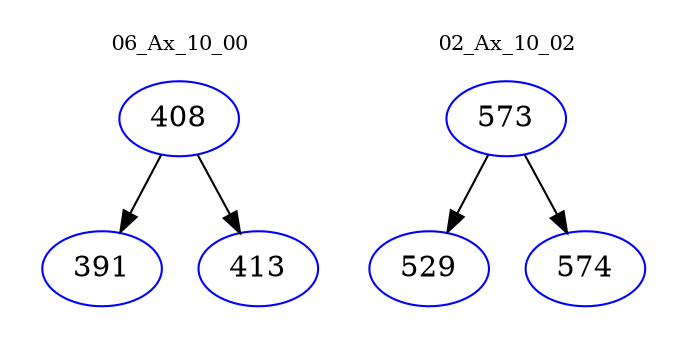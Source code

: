digraph{
subgraph cluster_0 {
color = white
label = "06_Ax_10_00";
fontsize=10;
T0_408 [label="408", color="blue"]
T0_408 -> T0_391 [color="black"]
T0_391 [label="391", color="blue"]
T0_408 -> T0_413 [color="black"]
T0_413 [label="413", color="blue"]
}
subgraph cluster_1 {
color = white
label = "02_Ax_10_02";
fontsize=10;
T1_573 [label="573", color="blue"]
T1_573 -> T1_529 [color="black"]
T1_529 [label="529", color="blue"]
T1_573 -> T1_574 [color="black"]
T1_574 [label="574", color="blue"]
}
}
